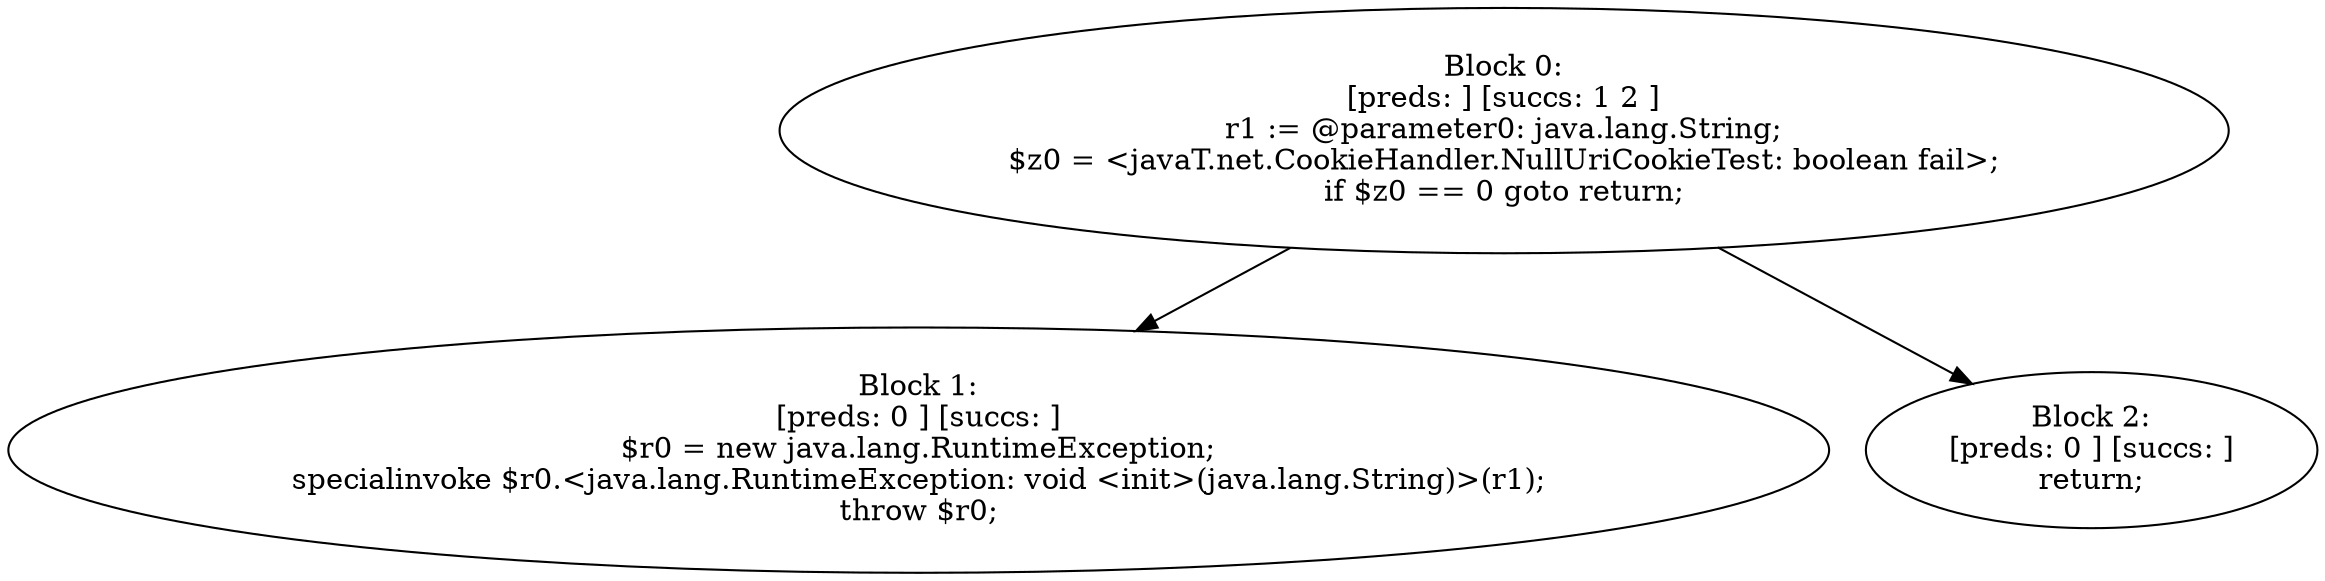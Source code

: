 digraph "unitGraph" {
    "Block 0:
[preds: ] [succs: 1 2 ]
r1 := @parameter0: java.lang.String;
$z0 = <javaT.net.CookieHandler.NullUriCookieTest: boolean fail>;
if $z0 == 0 goto return;
"
    "Block 1:
[preds: 0 ] [succs: ]
$r0 = new java.lang.RuntimeException;
specialinvoke $r0.<java.lang.RuntimeException: void <init>(java.lang.String)>(r1);
throw $r0;
"
    "Block 2:
[preds: 0 ] [succs: ]
return;
"
    "Block 0:
[preds: ] [succs: 1 2 ]
r1 := @parameter0: java.lang.String;
$z0 = <javaT.net.CookieHandler.NullUriCookieTest: boolean fail>;
if $z0 == 0 goto return;
"->"Block 1:
[preds: 0 ] [succs: ]
$r0 = new java.lang.RuntimeException;
specialinvoke $r0.<java.lang.RuntimeException: void <init>(java.lang.String)>(r1);
throw $r0;
";
    "Block 0:
[preds: ] [succs: 1 2 ]
r1 := @parameter0: java.lang.String;
$z0 = <javaT.net.CookieHandler.NullUriCookieTest: boolean fail>;
if $z0 == 0 goto return;
"->"Block 2:
[preds: 0 ] [succs: ]
return;
";
}
